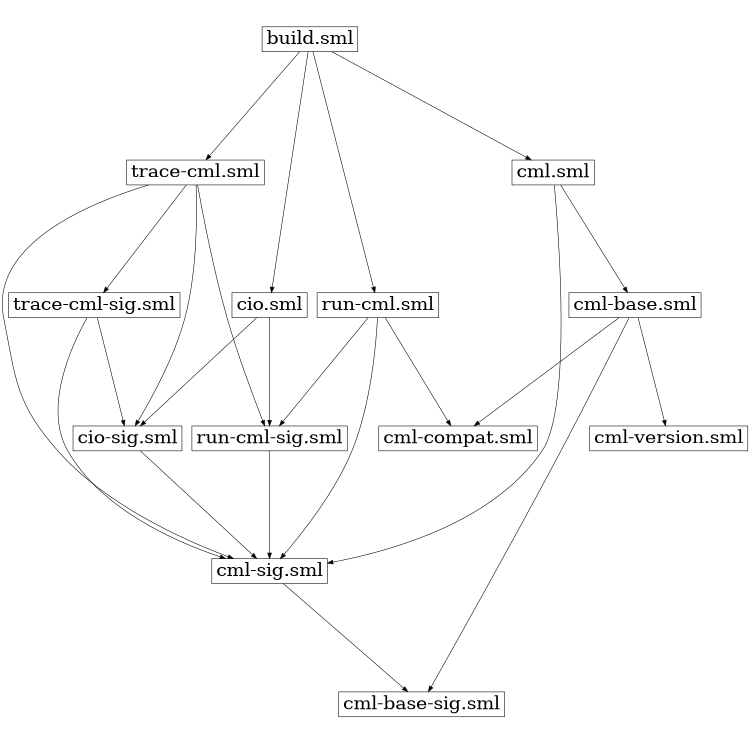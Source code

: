 digraph G {
page = "8.5,11";
size = "5,5";
ratio = fill;
node [shape = plaintext, fontsize = 34];
n12 [shape = box, label = "build.sml"]
n5 [shape = box, label = "trace-cml.sml"]
n1 [shape = box, label = "cml-sig.sml"]
n0 [shape = box, label = "cml-base-sig.sml"]
n1 -> { n0 }
n2 [shape = box, label = "run-cml-sig.sml"]
n2 -> { n1 }
n3 [shape = box, label = "cio-sig.sml"]
n3 -> { n1 }
n4 [shape = box, label = "trace-cml-sig.sml"]
n4 -> { n1; n3 }
n5 -> { n1; n2; n3; n4 }
n6 [shape = box, label = "cio.sml"]
n6 -> { n2; n3 }
n8 [shape = box, label = "run-cml.sml"]
n7 [shape = box, label = "cml-compat.sml"]
n8 -> { n1; n2; n7 }
n11 [shape = box, label = "cml.sml"]
n10 [shape = box, label = "cml-base.sml"]
n9 [shape = box, label = "cml-version.sml"]
n10 -> { n0; n7; n9 }
n11 -> { n1; n10 }
n12 -> { n5; n6; n8; n11 }
}
